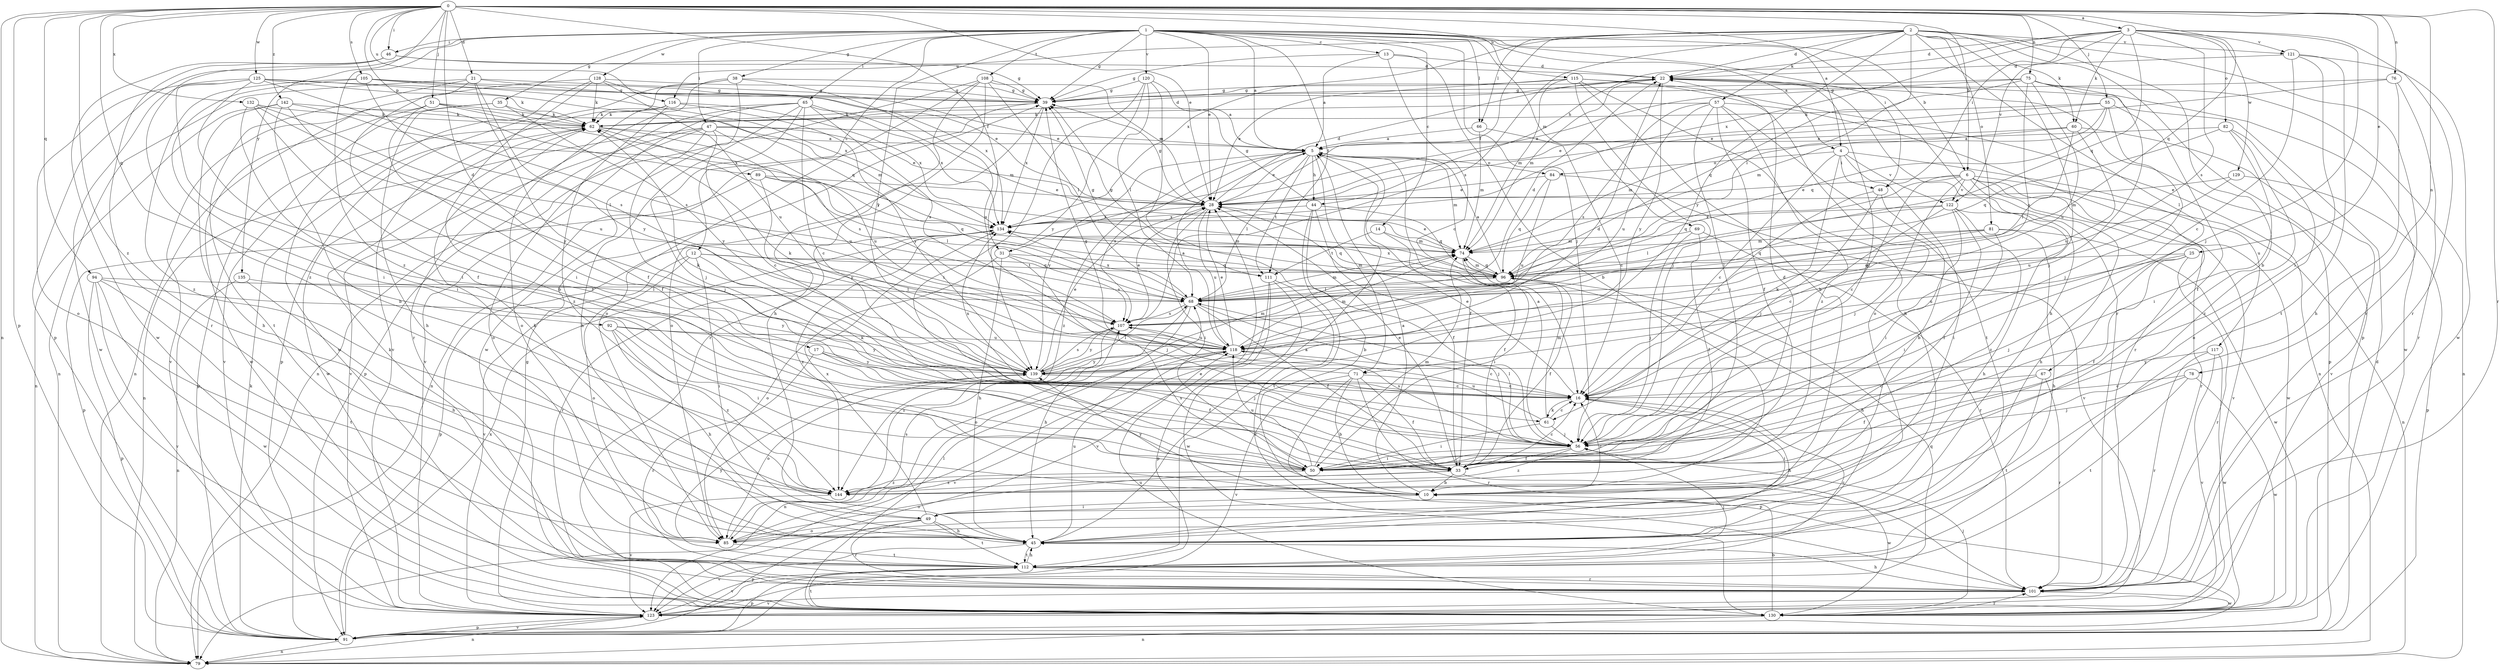 strict digraph  {
0;
1;
2;
3;
4;
5;
6;
10;
12;
13;
14;
16;
17;
21;
22;
25;
28;
31;
33;
35;
38;
39;
44;
45;
46;
47;
48;
49;
50;
51;
55;
56;
57;
60;
61;
62;
65;
66;
67;
68;
69;
71;
74;
75;
76;
78;
79;
81;
82;
84;
85;
89;
91;
92;
94;
96;
101;
105;
107;
108;
111;
112;
115;
116;
117;
118;
120;
121;
122;
123;
125;
128;
129;
130;
132;
134;
135;
139;
142;
144;
0 -> 3  [label=a];
0 -> 4  [label=a];
0 -> 6  [label=b];
0 -> 17  [label=d];
0 -> 21  [label=d];
0 -> 25  [label=e];
0 -> 28  [label=e];
0 -> 31  [label=f];
0 -> 46  [label=i];
0 -> 51  [label=j];
0 -> 55  [label=j];
0 -> 75  [label=n];
0 -> 76  [label=n];
0 -> 78  [label=n];
0 -> 79  [label=n];
0 -> 89  [label=p];
0 -> 91  [label=p];
0 -> 92  [label=q];
0 -> 94  [label=q];
0 -> 96  [label=q];
0 -> 101  [label=r];
0 -> 105  [label=s];
0 -> 115  [label=u];
0 -> 116  [label=u];
0 -> 125  [label=w];
0 -> 132  [label=x];
0 -> 135  [label=y];
0 -> 142  [label=z];
0 -> 144  [label=z];
1 -> 4  [label=a];
1 -> 5  [label=a];
1 -> 6  [label=b];
1 -> 12  [label=c];
1 -> 13  [label=c];
1 -> 14  [label=c];
1 -> 28  [label=e];
1 -> 35  [label=g];
1 -> 38  [label=g];
1 -> 39  [label=g];
1 -> 46  [label=i];
1 -> 47  [label=i];
1 -> 48  [label=i];
1 -> 56  [label=j];
1 -> 65  [label=l];
1 -> 66  [label=l];
1 -> 69  [label=m];
1 -> 91  [label=p];
1 -> 101  [label=r];
1 -> 108  [label=t];
1 -> 111  [label=t];
1 -> 120  [label=v];
1 -> 128  [label=w];
1 -> 139  [label=y];
1 -> 144  [label=z];
2 -> 10  [label=b];
2 -> 22  [label=d];
2 -> 31  [label=f];
2 -> 57  [label=k];
2 -> 60  [label=k];
2 -> 66  [label=l];
2 -> 67  [label=l];
2 -> 68  [label=l];
2 -> 71  [label=m];
2 -> 81  [label=o];
2 -> 91  [label=p];
2 -> 101  [label=r];
2 -> 107  [label=s];
2 -> 116  [label=u];
2 -> 121  [label=v];
2 -> 134  [label=x];
2 -> 139  [label=y];
3 -> 22  [label=d];
3 -> 44  [label=h];
3 -> 48  [label=i];
3 -> 56  [label=j];
3 -> 60  [label=k];
3 -> 82  [label=o];
3 -> 96  [label=q];
3 -> 101  [label=r];
3 -> 107  [label=s];
3 -> 121  [label=v];
3 -> 122  [label=v];
3 -> 129  [label=w];
3 -> 134  [label=x];
4 -> 16  [label=c];
4 -> 48  [label=i];
4 -> 49  [label=i];
4 -> 61  [label=k];
4 -> 84  [label=o];
4 -> 117  [label=u];
4 -> 122  [label=v];
5 -> 28  [label=e];
5 -> 33  [label=f];
5 -> 44  [label=h];
5 -> 68  [label=l];
5 -> 71  [label=m];
5 -> 74  [label=m];
5 -> 84  [label=o];
5 -> 107  [label=s];
5 -> 111  [label=t];
5 -> 139  [label=y];
5 -> 144  [label=z];
6 -> 16  [label=c];
6 -> 28  [label=e];
6 -> 45  [label=h];
6 -> 56  [label=j];
6 -> 79  [label=n];
6 -> 96  [label=q];
6 -> 101  [label=r];
6 -> 122  [label=v];
6 -> 123  [label=v];
6 -> 130  [label=w];
10 -> 5  [label=a];
10 -> 16  [label=c];
10 -> 49  [label=i];
10 -> 139  [label=y];
12 -> 49  [label=i];
12 -> 61  [label=k];
12 -> 85  [label=o];
12 -> 96  [label=q];
12 -> 111  [label=t];
12 -> 123  [label=v];
13 -> 5  [label=a];
13 -> 10  [label=b];
13 -> 16  [label=c];
13 -> 22  [label=d];
13 -> 39  [label=g];
14 -> 33  [label=f];
14 -> 74  [label=m];
14 -> 111  [label=t];
16 -> 28  [label=e];
16 -> 45  [label=h];
16 -> 49  [label=i];
16 -> 61  [label=k];
16 -> 62  [label=k];
16 -> 134  [label=x];
17 -> 33  [label=f];
17 -> 56  [label=j];
17 -> 101  [label=r];
17 -> 139  [label=y];
21 -> 33  [label=f];
21 -> 39  [label=g];
21 -> 50  [label=i];
21 -> 79  [label=n];
21 -> 112  [label=t];
21 -> 134  [label=x];
21 -> 139  [label=y];
22 -> 39  [label=g];
22 -> 45  [label=h];
22 -> 74  [label=m];
22 -> 91  [label=p];
22 -> 139  [label=y];
25 -> 33  [label=f];
25 -> 56  [label=j];
25 -> 96  [label=q];
25 -> 101  [label=r];
25 -> 118  [label=u];
28 -> 22  [label=d];
28 -> 39  [label=g];
28 -> 50  [label=i];
28 -> 118  [label=u];
28 -> 134  [label=x];
31 -> 45  [label=h];
31 -> 56  [label=j];
31 -> 85  [label=o];
31 -> 96  [label=q];
31 -> 107  [label=s];
33 -> 10  [label=b];
33 -> 16  [label=c];
33 -> 28  [label=e];
33 -> 85  [label=o];
33 -> 130  [label=w];
33 -> 144  [label=z];
35 -> 45  [label=h];
35 -> 62  [label=k];
35 -> 123  [label=v];
35 -> 139  [label=y];
38 -> 39  [label=g];
38 -> 91  [label=p];
38 -> 101  [label=r];
38 -> 118  [label=u];
38 -> 123  [label=v];
38 -> 130  [label=w];
39 -> 62  [label=k];
39 -> 79  [label=n];
39 -> 85  [label=o];
39 -> 134  [label=x];
44 -> 10  [label=b];
44 -> 33  [label=f];
44 -> 39  [label=g];
44 -> 96  [label=q];
44 -> 112  [label=t];
44 -> 134  [label=x];
45 -> 5  [label=a];
45 -> 112  [label=t];
45 -> 118  [label=u];
45 -> 123  [label=v];
46 -> 22  [label=d];
46 -> 39  [label=g];
46 -> 101  [label=r];
46 -> 130  [label=w];
46 -> 144  [label=z];
47 -> 5  [label=a];
47 -> 16  [label=c];
47 -> 28  [label=e];
47 -> 56  [label=j];
47 -> 79  [label=n];
47 -> 85  [label=o];
47 -> 118  [label=u];
47 -> 123  [label=v];
48 -> 10  [label=b];
48 -> 16  [label=c];
48 -> 56  [label=j];
49 -> 45  [label=h];
49 -> 62  [label=k];
49 -> 85  [label=o];
49 -> 91  [label=p];
49 -> 101  [label=r];
49 -> 112  [label=t];
49 -> 134  [label=x];
50 -> 22  [label=d];
50 -> 74  [label=m];
50 -> 107  [label=s];
50 -> 118  [label=u];
50 -> 144  [label=z];
51 -> 33  [label=f];
51 -> 62  [label=k];
51 -> 68  [label=l];
51 -> 74  [label=m];
51 -> 123  [label=v];
51 -> 130  [label=w];
55 -> 28  [label=e];
55 -> 33  [label=f];
55 -> 56  [label=j];
55 -> 62  [label=k];
55 -> 74  [label=m];
55 -> 96  [label=q];
56 -> 5  [label=a];
56 -> 22  [label=d];
56 -> 33  [label=f];
56 -> 50  [label=i];
56 -> 68  [label=l];
56 -> 107  [label=s];
56 -> 144  [label=z];
57 -> 33  [label=f];
57 -> 50  [label=i];
57 -> 62  [label=k];
57 -> 101  [label=r];
57 -> 107  [label=s];
57 -> 112  [label=t];
57 -> 118  [label=u];
57 -> 144  [label=z];
60 -> 5  [label=a];
60 -> 68  [label=l];
60 -> 74  [label=m];
60 -> 118  [label=u];
60 -> 123  [label=v];
61 -> 16  [label=c];
61 -> 50  [label=i];
61 -> 56  [label=j];
61 -> 74  [label=m];
61 -> 118  [label=u];
62 -> 5  [label=a];
62 -> 22  [label=d];
62 -> 91  [label=p];
62 -> 107  [label=s];
62 -> 118  [label=u];
62 -> 130  [label=w];
65 -> 16  [label=c];
65 -> 45  [label=h];
65 -> 56  [label=j];
65 -> 62  [label=k];
65 -> 74  [label=m];
65 -> 91  [label=p];
65 -> 107  [label=s];
65 -> 123  [label=v];
65 -> 134  [label=x];
66 -> 5  [label=a];
66 -> 16  [label=c];
66 -> 74  [label=m];
67 -> 16  [label=c];
67 -> 33  [label=f];
67 -> 101  [label=r];
67 -> 112  [label=t];
68 -> 22  [label=d];
68 -> 33  [label=f];
68 -> 45  [label=h];
68 -> 56  [label=j];
68 -> 74  [label=m];
68 -> 85  [label=o];
68 -> 107  [label=s];
68 -> 134  [label=x];
69 -> 33  [label=f];
69 -> 56  [label=j];
69 -> 74  [label=m];
69 -> 101  [label=r];
71 -> 10  [label=b];
71 -> 16  [label=c];
71 -> 33  [label=f];
71 -> 39  [label=g];
71 -> 91  [label=p];
71 -> 101  [label=r];
71 -> 123  [label=v];
74 -> 28  [label=e];
74 -> 50  [label=i];
74 -> 96  [label=q];
75 -> 28  [label=e];
75 -> 39  [label=g];
75 -> 56  [label=j];
75 -> 79  [label=n];
75 -> 96  [label=q];
75 -> 107  [label=s];
75 -> 118  [label=u];
75 -> 130  [label=w];
76 -> 28  [label=e];
76 -> 39  [label=g];
76 -> 45  [label=h];
76 -> 101  [label=r];
78 -> 16  [label=c];
78 -> 56  [label=j];
78 -> 112  [label=t];
78 -> 130  [label=w];
81 -> 45  [label=h];
81 -> 50  [label=i];
81 -> 68  [label=l];
81 -> 74  [label=m];
81 -> 96  [label=q];
81 -> 130  [label=w];
82 -> 5  [label=a];
82 -> 50  [label=i];
82 -> 85  [label=o];
82 -> 96  [label=q];
82 -> 144  [label=z];
84 -> 28  [label=e];
84 -> 96  [label=q];
84 -> 118  [label=u];
84 -> 123  [label=v];
85 -> 28  [label=e];
85 -> 107  [label=s];
85 -> 112  [label=t];
89 -> 28  [label=e];
89 -> 68  [label=l];
89 -> 91  [label=p];
89 -> 96  [label=q];
89 -> 139  [label=y];
91 -> 22  [label=d];
91 -> 62  [label=k];
91 -> 79  [label=n];
91 -> 123  [label=v];
91 -> 134  [label=x];
92 -> 45  [label=h];
92 -> 50  [label=i];
92 -> 118  [label=u];
92 -> 139  [label=y];
92 -> 144  [label=z];
94 -> 68  [label=l];
94 -> 91  [label=p];
94 -> 112  [label=t];
94 -> 123  [label=v];
94 -> 130  [label=w];
94 -> 139  [label=y];
96 -> 5  [label=a];
96 -> 33  [label=f];
96 -> 39  [label=g];
96 -> 45  [label=h];
96 -> 68  [label=l];
96 -> 74  [label=m];
96 -> 134  [label=x];
101 -> 45  [label=h];
101 -> 123  [label=v];
101 -> 130  [label=w];
105 -> 28  [label=e];
105 -> 39  [label=g];
105 -> 50  [label=i];
105 -> 107  [label=s];
105 -> 134  [label=x];
105 -> 144  [label=z];
107 -> 28  [label=e];
107 -> 118  [label=u];
107 -> 139  [label=y];
107 -> 144  [label=z];
108 -> 28  [label=e];
108 -> 39  [label=g];
108 -> 45  [label=h];
108 -> 68  [label=l];
108 -> 79  [label=n];
108 -> 85  [label=o];
108 -> 101  [label=r];
111 -> 39  [label=g];
111 -> 91  [label=p];
111 -> 101  [label=r];
111 -> 123  [label=v];
111 -> 130  [label=w];
112 -> 16  [label=c];
112 -> 45  [label=h];
112 -> 56  [label=j];
112 -> 62  [label=k];
112 -> 91  [label=p];
112 -> 101  [label=r];
112 -> 123  [label=v];
112 -> 139  [label=y];
115 -> 10  [label=b];
115 -> 28  [label=e];
115 -> 39  [label=g];
115 -> 45  [label=h];
115 -> 56  [label=j];
115 -> 74  [label=m];
115 -> 79  [label=n];
115 -> 85  [label=o];
116 -> 62  [label=k];
116 -> 85  [label=o];
116 -> 134  [label=x];
116 -> 139  [label=y];
116 -> 144  [label=z];
117 -> 101  [label=r];
117 -> 123  [label=v];
117 -> 130  [label=w];
117 -> 139  [label=y];
118 -> 5  [label=a];
118 -> 16  [label=c];
118 -> 28  [label=e];
118 -> 74  [label=m];
118 -> 79  [label=n];
118 -> 123  [label=v];
118 -> 139  [label=y];
120 -> 5  [label=a];
120 -> 39  [label=g];
120 -> 50  [label=i];
120 -> 56  [label=j];
120 -> 68  [label=l];
120 -> 139  [label=y];
121 -> 16  [label=c];
121 -> 22  [label=d];
121 -> 50  [label=i];
121 -> 112  [label=t];
121 -> 130  [label=w];
122 -> 16  [label=c];
122 -> 33  [label=f];
122 -> 45  [label=h];
122 -> 50  [label=i];
122 -> 68  [label=l];
122 -> 134  [label=x];
122 -> 144  [label=z];
123 -> 39  [label=g];
123 -> 79  [label=n];
123 -> 91  [label=p];
123 -> 96  [label=q];
125 -> 33  [label=f];
125 -> 39  [label=g];
125 -> 50  [label=i];
125 -> 62  [label=k];
125 -> 85  [label=o];
125 -> 96  [label=q];
125 -> 107  [label=s];
125 -> 130  [label=w];
128 -> 10  [label=b];
128 -> 28  [label=e];
128 -> 39  [label=g];
128 -> 62  [label=k];
128 -> 79  [label=n];
128 -> 118  [label=u];
128 -> 130  [label=w];
129 -> 28  [label=e];
129 -> 91  [label=p];
129 -> 118  [label=u];
130 -> 10  [label=b];
130 -> 56  [label=j];
130 -> 68  [label=l];
130 -> 79  [label=n];
130 -> 101  [label=r];
130 -> 112  [label=t];
130 -> 118  [label=u];
132 -> 33  [label=f];
132 -> 50  [label=i];
132 -> 62  [label=k];
132 -> 68  [label=l];
132 -> 118  [label=u];
134 -> 74  [label=m];
134 -> 91  [label=p];
134 -> 96  [label=q];
134 -> 101  [label=r];
134 -> 144  [label=z];
135 -> 45  [label=h];
135 -> 68  [label=l];
135 -> 79  [label=n];
139 -> 16  [label=c];
139 -> 22  [label=d];
139 -> 28  [label=e];
139 -> 62  [label=k];
139 -> 68  [label=l];
139 -> 74  [label=m];
139 -> 85  [label=o];
139 -> 107  [label=s];
142 -> 10  [label=b];
142 -> 45  [label=h];
142 -> 62  [label=k];
142 -> 79  [label=n];
142 -> 134  [label=x];
142 -> 139  [label=y];
144 -> 123  [label=v];
}
